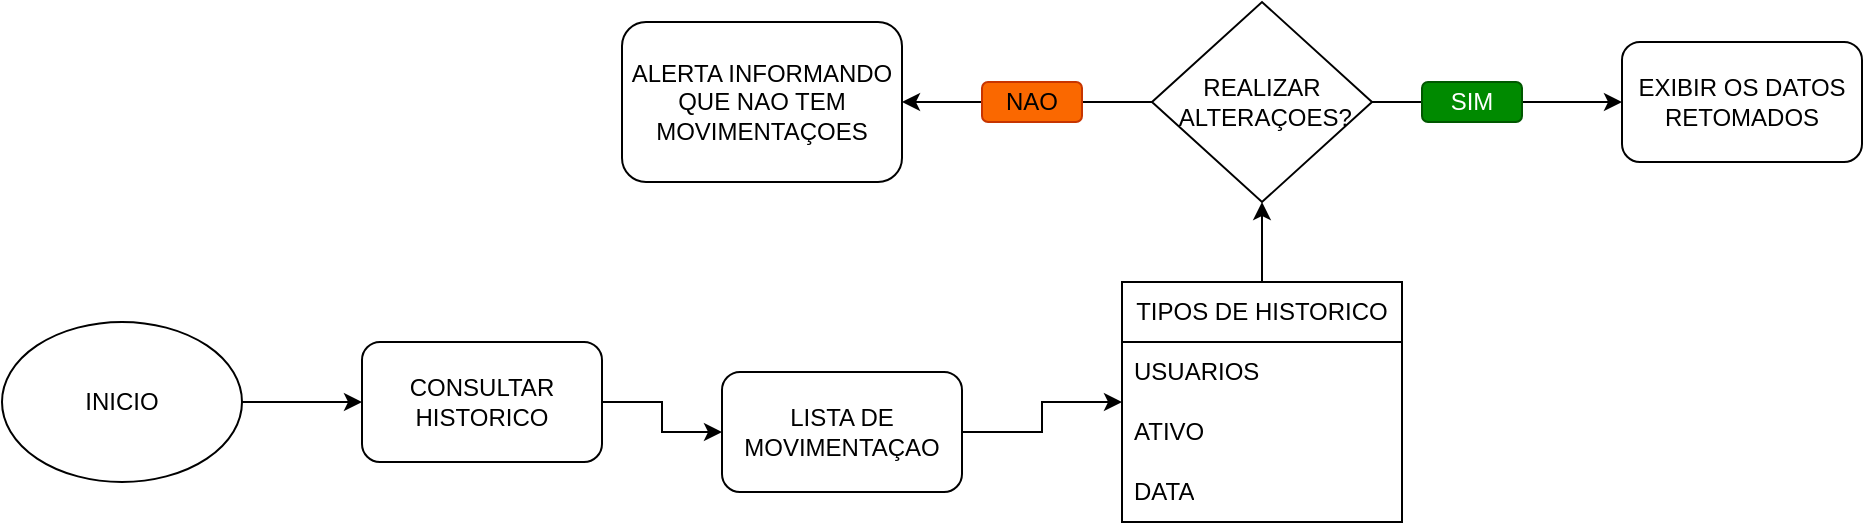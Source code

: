 <mxfile version="24.8.3">
  <diagram name="Página-1" id="3ESBO7DWzuSzCF63NxeR">
    <mxGraphModel dx="1393" dy="1965" grid="1" gridSize="10" guides="1" tooltips="1" connect="1" arrows="1" fold="1" page="1" pageScale="1" pageWidth="827" pageHeight="1169" math="0" shadow="0">
      <root>
        <mxCell id="0" />
        <mxCell id="1" parent="0" />
        <mxCell id="3bNmdEZNeW28TY_EHg6H-3" style="edgeStyle=orthogonalEdgeStyle;rounded=0;orthogonalLoop=1;jettySize=auto;html=1;exitX=1;exitY=0.5;exitDx=0;exitDy=0;entryX=0;entryY=0.5;entryDx=0;entryDy=0;" edge="1" parent="1" source="3bNmdEZNeW28TY_EHg6H-1" target="3bNmdEZNeW28TY_EHg6H-2">
          <mxGeometry relative="1" as="geometry" />
        </mxCell>
        <mxCell id="3bNmdEZNeW28TY_EHg6H-1" value="INICIO" style="ellipse;whiteSpace=wrap;html=1;" vertex="1" parent="1">
          <mxGeometry x="10" y="10" width="120" height="80" as="geometry" />
        </mxCell>
        <mxCell id="3bNmdEZNeW28TY_EHg6H-4" style="edgeStyle=orthogonalEdgeStyle;rounded=0;orthogonalLoop=1;jettySize=auto;html=1;exitX=1;exitY=0.5;exitDx=0;exitDy=0;" edge="1" parent="1" source="3bNmdEZNeW28TY_EHg6H-12" target="3bNmdEZNeW28TY_EHg6H-7">
          <mxGeometry relative="1" as="geometry">
            <mxPoint x="340" y="50" as="targetPoint" />
          </mxGeometry>
        </mxCell>
        <mxCell id="3bNmdEZNeW28TY_EHg6H-2" value="CONSULTAR HISTORICO" style="rounded=1;whiteSpace=wrap;html=1;" vertex="1" parent="1">
          <mxGeometry x="190" y="20" width="120" height="60" as="geometry" />
        </mxCell>
        <mxCell id="3bNmdEZNeW28TY_EHg6H-17" style="edgeStyle=orthogonalEdgeStyle;rounded=0;orthogonalLoop=1;jettySize=auto;html=1;exitX=0.5;exitY=0;exitDx=0;exitDy=0;" edge="1" parent="1" source="3bNmdEZNeW28TY_EHg6H-7" target="3bNmdEZNeW28TY_EHg6H-14">
          <mxGeometry relative="1" as="geometry">
            <mxPoint x="640" y="-90" as="targetPoint" />
            <Array as="points">
              <mxPoint x="640" y="-50" />
              <mxPoint x="641" y="-50" />
            </Array>
          </mxGeometry>
        </mxCell>
        <mxCell id="3bNmdEZNeW28TY_EHg6H-7" value="TIPOS DE HISTORICO" style="swimlane;fontStyle=0;childLayout=stackLayout;horizontal=1;startSize=30;horizontalStack=0;resizeParent=1;resizeParentMax=0;resizeLast=0;collapsible=1;marginBottom=0;whiteSpace=wrap;html=1;" vertex="1" parent="1">
          <mxGeometry x="570" y="-10" width="140" height="120" as="geometry" />
        </mxCell>
        <mxCell id="3bNmdEZNeW28TY_EHg6H-9" value="USUARIOS" style="text;strokeColor=none;fillColor=none;align=left;verticalAlign=middle;spacingLeft=4;spacingRight=4;overflow=hidden;points=[[0,0.5],[1,0.5]];portConstraint=eastwest;rotatable=0;whiteSpace=wrap;html=1;" vertex="1" parent="3bNmdEZNeW28TY_EHg6H-7">
          <mxGeometry y="30" width="140" height="30" as="geometry" />
        </mxCell>
        <mxCell id="3bNmdEZNeW28TY_EHg6H-10" value="ATIVO" style="text;strokeColor=none;fillColor=none;align=left;verticalAlign=middle;spacingLeft=4;spacingRight=4;overflow=hidden;points=[[0,0.5],[1,0.5]];portConstraint=eastwest;rotatable=0;whiteSpace=wrap;html=1;" vertex="1" parent="3bNmdEZNeW28TY_EHg6H-7">
          <mxGeometry y="60" width="140" height="30" as="geometry" />
        </mxCell>
        <mxCell id="3bNmdEZNeW28TY_EHg6H-11" value="DATA" style="text;strokeColor=none;fillColor=none;align=left;verticalAlign=middle;spacingLeft=4;spacingRight=4;overflow=hidden;points=[[0,0.5],[1,0.5]];portConstraint=eastwest;rotatable=0;whiteSpace=wrap;html=1;" vertex="1" parent="3bNmdEZNeW28TY_EHg6H-7">
          <mxGeometry y="90" width="140" height="30" as="geometry" />
        </mxCell>
        <mxCell id="3bNmdEZNeW28TY_EHg6H-13" value="" style="edgeStyle=orthogonalEdgeStyle;rounded=0;orthogonalLoop=1;jettySize=auto;html=1;exitX=1;exitY=0.5;exitDx=0;exitDy=0;" edge="1" parent="1" source="3bNmdEZNeW28TY_EHg6H-2" target="3bNmdEZNeW28TY_EHg6H-12">
          <mxGeometry relative="1" as="geometry">
            <mxPoint x="570" y="65" as="targetPoint" />
            <mxPoint x="310" y="50" as="sourcePoint" />
          </mxGeometry>
        </mxCell>
        <mxCell id="3bNmdEZNeW28TY_EHg6H-12" value="LISTA DE MOVIMENTAÇAO" style="rounded=1;whiteSpace=wrap;html=1;" vertex="1" parent="1">
          <mxGeometry x="370" y="35" width="120" height="60" as="geometry" />
        </mxCell>
        <mxCell id="3bNmdEZNeW28TY_EHg6H-27" style="edgeStyle=orthogonalEdgeStyle;rounded=0;orthogonalLoop=1;jettySize=auto;html=1;exitX=0.5;exitY=1;exitDx=0;exitDy=0;" edge="1" parent="1" source="3bNmdEZNeW28TY_EHg6H-14" target="3bNmdEZNeW28TY_EHg6H-26">
          <mxGeometry relative="1" as="geometry" />
        </mxCell>
        <mxCell id="3bNmdEZNeW28TY_EHg6H-29" style="edgeStyle=orthogonalEdgeStyle;rounded=0;orthogonalLoop=1;jettySize=auto;html=1;exitX=0.5;exitY=0;exitDx=0;exitDy=0;" edge="1" parent="1" source="3bNmdEZNeW28TY_EHg6H-14" target="3bNmdEZNeW28TY_EHg6H-28">
          <mxGeometry relative="1" as="geometry" />
        </mxCell>
        <mxCell id="3bNmdEZNeW28TY_EHg6H-14" value="REALIZAR&lt;div&gt;&amp;nbsp;ALTERAÇOES?&lt;/div&gt;" style="rhombus;whiteSpace=wrap;html=1;direction=south;" vertex="1" parent="1">
          <mxGeometry x="585" y="-150" width="110" height="100" as="geometry" />
        </mxCell>
        <mxCell id="3bNmdEZNeW28TY_EHg6H-21" value="SIM" style="rounded=1;whiteSpace=wrap;html=1;fillColor=#008a00;fontColor=#ffffff;strokeColor=#005700;" vertex="1" parent="1">
          <mxGeometry x="720" y="-110" width="50" height="20" as="geometry" />
        </mxCell>
        <mxCell id="3bNmdEZNeW28TY_EHg6H-22" value="NAO" style="rounded=1;whiteSpace=wrap;html=1;fillColor=#fa6800;fontColor=#000000;strokeColor=#C73500;" vertex="1" parent="1">
          <mxGeometry x="500" y="-110" width="50" height="20" as="geometry" />
        </mxCell>
        <mxCell id="3bNmdEZNeW28TY_EHg6H-26" value="ALERTA INFORMANDO QUE NAO TEM MOVIMENTAÇOES" style="rounded=1;whiteSpace=wrap;html=1;" vertex="1" parent="1">
          <mxGeometry x="320" y="-140" width="140" height="80" as="geometry" />
        </mxCell>
        <mxCell id="3bNmdEZNeW28TY_EHg6H-28" value="EXIBIR OS DATOS RETOMADOS" style="rounded=1;whiteSpace=wrap;html=1;" vertex="1" parent="1">
          <mxGeometry x="820" y="-130" width="120" height="60" as="geometry" />
        </mxCell>
      </root>
    </mxGraphModel>
  </diagram>
</mxfile>
